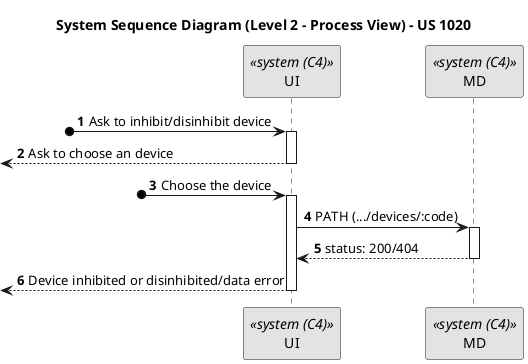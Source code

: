 @startuml
skinparam monochrome true
skinparam packageStyle rectangle
skinparam shadowing false

title System Sequence Diagram (Level 2 - Process View) - US 1020
autonumber

participant "UI" as UI <<system (C4)>>
participant "MD" as MD <<system (C4)>>

?o-> UI : Ask to inhibit/disinhibit device
activate UI

<-- UI : Ask to choose an device
deactivate UI

?o-> UI : Choose the device
activate UI

    UI -> MD : PATH (.../devices/:code)
    activate MD
        UI <-- MD : status: 200/404
    deactivate MD

<-- UI : Device inhibited or disinhibited/data error
deactivate UI

@enduml
